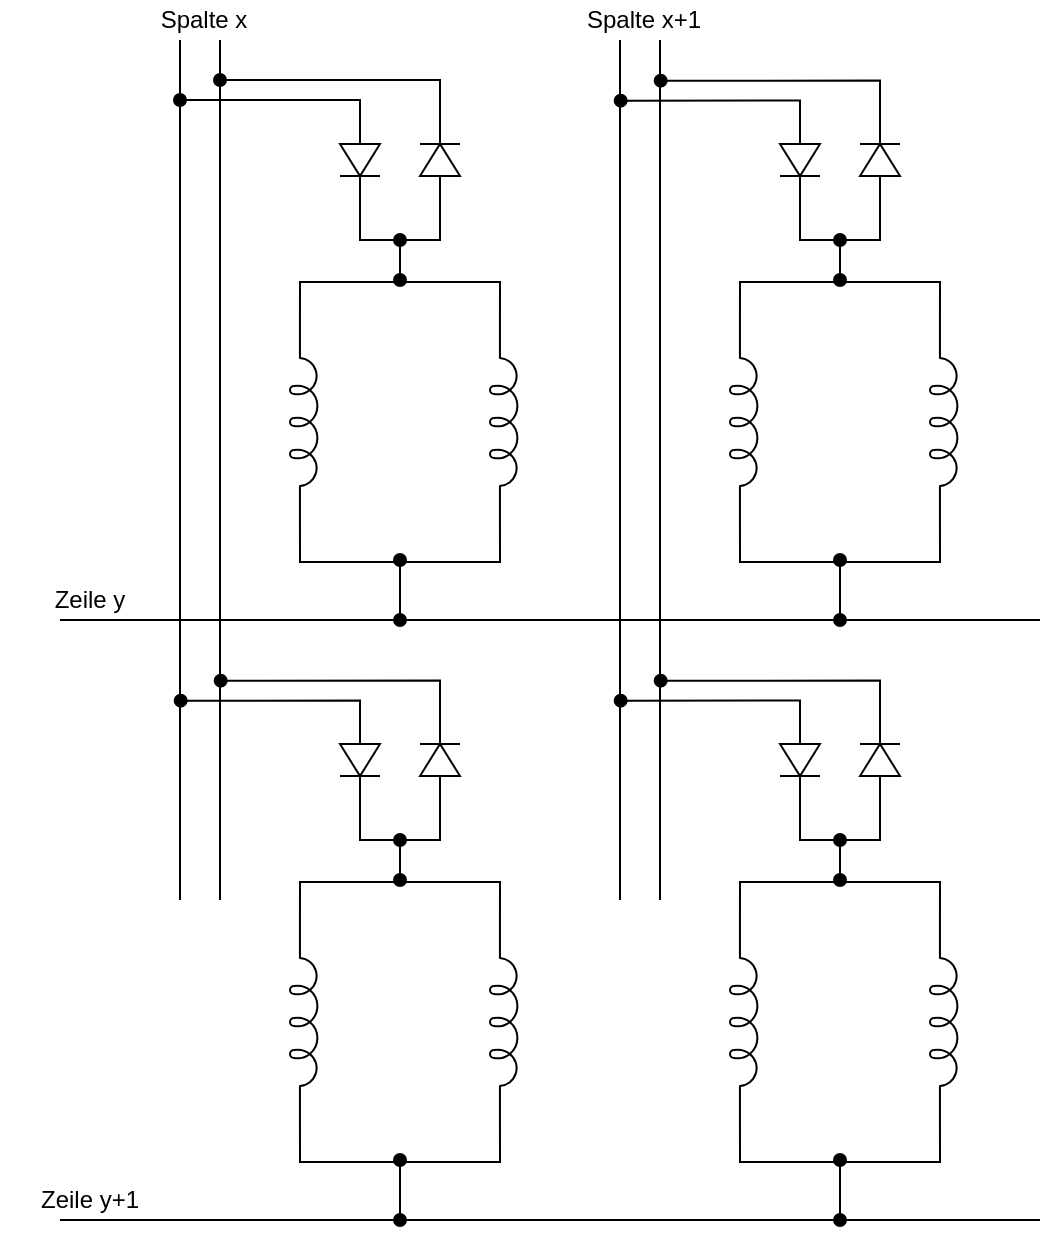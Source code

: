 <mxfile version="12.1.7" type="device" pages="1"><diagram name="Page-1" id="16e2658f-23c8-b752-8be9-c03fbebb8bbe"><mxGraphModel dx="723" dy="388" grid="1" gridSize="10" guides="1" tooltips="1" connect="1" arrows="1" fold="1" page="1" pageScale="1" pageWidth="1100" pageHeight="850" background="#ffffff" math="0" shadow="0"><root><mxCell id="0"/><mxCell id="1" parent="0"/><mxCell id="oVh_d_4n9tEhDx8Rd2dv-1" value="" style="pointerEvents=1;verticalLabelPosition=bottom;shadow=0;dashed=0;align=center;fillColor=#ffffff;html=1;verticalAlign=top;strokeWidth=1;shape=mxgraph.electrical.inductors.inductor_5;rotation=90;" vertex="1" parent="1"><mxGeometry x="112" y="214" width="100" height="14" as="geometry"/></mxCell><mxCell id="oVh_d_4n9tEhDx8Rd2dv-14" style="edgeStyle=orthogonalEdgeStyle;rounded=0;orthogonalLoop=1;jettySize=auto;html=1;exitX=1;exitY=0.645;exitDx=0;exitDy=0;exitPerimeter=0;entryX=1;entryY=0.645;entryDx=0;entryDy=0;entryPerimeter=0;endArrow=none;endFill=0;" edge="1" parent="1" source="oVh_d_4n9tEhDx8Rd2dv-2" target="oVh_d_4n9tEhDx8Rd2dv-1"><mxGeometry relative="1" as="geometry"/></mxCell><mxCell id="oVh_d_4n9tEhDx8Rd2dv-15" style="edgeStyle=orthogonalEdgeStyle;rounded=0;orthogonalLoop=1;jettySize=auto;html=1;exitX=0;exitY=0.645;exitDx=0;exitDy=0;exitPerimeter=0;entryX=0;entryY=0.645;entryDx=0;entryDy=0;entryPerimeter=0;endArrow=none;endFill=0;" edge="1" parent="1" source="oVh_d_4n9tEhDx8Rd2dv-2" target="oVh_d_4n9tEhDx8Rd2dv-1"><mxGeometry relative="1" as="geometry"/></mxCell><mxCell id="oVh_d_4n9tEhDx8Rd2dv-2" value="" style="pointerEvents=1;verticalLabelPosition=bottom;shadow=0;dashed=0;align=center;fillColor=#ffffff;html=1;verticalAlign=top;strokeWidth=1;shape=mxgraph.electrical.inductors.inductor_5;rotation=90;" vertex="1" parent="1"><mxGeometry x="212" y="214" width="100" height="14" as="geometry"/></mxCell><mxCell id="oVh_d_4n9tEhDx8Rd2dv-27" style="edgeStyle=orthogonalEdgeStyle;rounded=0;orthogonalLoop=1;jettySize=auto;html=1;exitX=1;exitY=0.5;exitDx=0;exitDy=0;exitPerimeter=0;startArrow=none;startFill=0;endArrow=oval;endFill=1;" edge="1" parent="1" source="oVh_d_4n9tEhDx8Rd2dv-3"><mxGeometry relative="1" as="geometry"><mxPoint x="120" y="50" as="targetPoint"/><Array as="points"><mxPoint x="230" y="50"/></Array></mxGeometry></mxCell><mxCell id="oVh_d_4n9tEhDx8Rd2dv-3" value="" style="pointerEvents=1;fillColor=#000000;verticalLabelPosition=bottom;shadow=0;dashed=0;align=center;fillColor=#ffffff;html=1;verticalAlign=top;strokeWidth=1;shape=mxgraph.electrical.diodes.diode;rotation=-90;" vertex="1" parent="1"><mxGeometry x="210" y="80" width="40" height="20" as="geometry"/></mxCell><mxCell id="oVh_d_4n9tEhDx8Rd2dv-6" style="edgeStyle=orthogonalEdgeStyle;rounded=0;orthogonalLoop=1;jettySize=auto;html=1;exitX=1;exitY=0.5;exitDx=0;exitDy=0;exitPerimeter=0;entryX=0;entryY=0.5;entryDx=0;entryDy=0;entryPerimeter=0;endArrow=none;endFill=0;" edge="1" parent="1" source="oVh_d_4n9tEhDx8Rd2dv-4" target="oVh_d_4n9tEhDx8Rd2dv-3"><mxGeometry relative="1" as="geometry"/></mxCell><mxCell id="oVh_d_4n9tEhDx8Rd2dv-26" style="edgeStyle=orthogonalEdgeStyle;rounded=0;orthogonalLoop=1;jettySize=auto;html=1;exitX=0;exitY=0.5;exitDx=0;exitDy=0;exitPerimeter=0;startArrow=none;startFill=0;endArrow=oval;endFill=1;" edge="1" parent="1" source="oVh_d_4n9tEhDx8Rd2dv-4"><mxGeometry relative="1" as="geometry"><mxPoint x="100" y="60" as="targetPoint"/><Array as="points"><mxPoint x="190" y="60"/></Array></mxGeometry></mxCell><mxCell id="oVh_d_4n9tEhDx8Rd2dv-4" value="" style="pointerEvents=1;fillColor=#000000;verticalLabelPosition=bottom;shadow=0;dashed=0;align=center;fillColor=#ffffff;html=1;verticalAlign=top;strokeWidth=1;shape=mxgraph.electrical.diodes.diode;rotation=90;" vertex="1" parent="1"><mxGeometry x="170" y="80" width="40" height="20" as="geometry"/></mxCell><mxCell id="oVh_d_4n9tEhDx8Rd2dv-16" value="" style="endArrow=oval;html=1;startArrow=oval;startFill=1;endFill=1;" edge="1" parent="1"><mxGeometry width="50" height="50" relative="1" as="geometry"><mxPoint x="210" y="150" as="sourcePoint"/><mxPoint x="210" y="130" as="targetPoint"/></mxGeometry></mxCell><mxCell id="oVh_d_4n9tEhDx8Rd2dv-17" value="" style="endArrow=none;html=1;" edge="1" parent="1"><mxGeometry width="50" height="50" relative="1" as="geometry"><mxPoint x="40" y="320" as="sourcePoint"/><mxPoint x="310" y="320" as="targetPoint"/></mxGeometry></mxCell><mxCell id="oVh_d_4n9tEhDx8Rd2dv-18" value="" style="endArrow=oval;html=1;startArrow=oval;startFill=1;endFill=1;" edge="1" parent="1"><mxGeometry width="50" height="50" relative="1" as="geometry"><mxPoint x="210" y="320" as="sourcePoint"/><mxPoint x="210" y="290" as="targetPoint"/></mxGeometry></mxCell><mxCell id="oVh_d_4n9tEhDx8Rd2dv-22" value="" style="endArrow=none;html=1;" edge="1" parent="1"><mxGeometry width="50" height="50" relative="1" as="geometry"><mxPoint x="100" y="330" as="sourcePoint"/><mxPoint x="100" y="30" as="targetPoint"/></mxGeometry></mxCell><mxCell id="oVh_d_4n9tEhDx8Rd2dv-23" value="" style="endArrow=none;html=1;" edge="1" parent="1"><mxGeometry width="50" height="50" relative="1" as="geometry"><mxPoint x="120" y="330" as="sourcePoint"/><mxPoint x="120" y="30" as="targetPoint"/></mxGeometry></mxCell><mxCell id="oVh_d_4n9tEhDx8Rd2dv-28" value="Spalte x" style="text;html=1;strokeColor=none;fillColor=none;align=center;verticalAlign=middle;whiteSpace=wrap;rounded=0;" vertex="1" parent="1"><mxGeometry x="67" y="10" width="90" height="20" as="geometry"/></mxCell><mxCell id="oVh_d_4n9tEhDx8Rd2dv-29" value="Zeile y" style="text;html=1;strokeColor=none;fillColor=none;align=center;verticalAlign=middle;whiteSpace=wrap;rounded=0;" vertex="1" parent="1"><mxGeometry x="10" y="300" width="90" height="20" as="geometry"/></mxCell><mxCell id="oVh_d_4n9tEhDx8Rd2dv-30" value="" style="pointerEvents=1;verticalLabelPosition=bottom;shadow=0;dashed=0;align=center;fillColor=#ffffff;html=1;verticalAlign=top;strokeWidth=1;shape=mxgraph.electrical.inductors.inductor_5;rotation=90;" vertex="1" parent="1"><mxGeometry x="332" y="214" width="100" height="14" as="geometry"/></mxCell><mxCell id="oVh_d_4n9tEhDx8Rd2dv-31" style="edgeStyle=orthogonalEdgeStyle;rounded=0;orthogonalLoop=1;jettySize=auto;html=1;exitX=1;exitY=0.645;exitDx=0;exitDy=0;exitPerimeter=0;entryX=1;entryY=0.645;entryDx=0;entryDy=0;entryPerimeter=0;endArrow=none;endFill=0;" edge="1" parent="1" source="oVh_d_4n9tEhDx8Rd2dv-33" target="oVh_d_4n9tEhDx8Rd2dv-30"><mxGeometry relative="1" as="geometry"/></mxCell><mxCell id="oVh_d_4n9tEhDx8Rd2dv-32" style="edgeStyle=orthogonalEdgeStyle;rounded=0;orthogonalLoop=1;jettySize=auto;html=1;exitX=0;exitY=0.645;exitDx=0;exitDy=0;exitPerimeter=0;entryX=0;entryY=0.645;entryDx=0;entryDy=0;entryPerimeter=0;endArrow=none;endFill=0;" edge="1" parent="1" source="oVh_d_4n9tEhDx8Rd2dv-33" target="oVh_d_4n9tEhDx8Rd2dv-30"><mxGeometry relative="1" as="geometry"/></mxCell><mxCell id="oVh_d_4n9tEhDx8Rd2dv-33" value="" style="pointerEvents=1;verticalLabelPosition=bottom;shadow=0;dashed=0;align=center;fillColor=#ffffff;html=1;verticalAlign=top;strokeWidth=1;shape=mxgraph.electrical.inductors.inductor_5;rotation=90;" vertex="1" parent="1"><mxGeometry x="432" y="214" width="100" height="14" as="geometry"/></mxCell><mxCell id="oVh_d_4n9tEhDx8Rd2dv-34" style="edgeStyle=orthogonalEdgeStyle;rounded=0;orthogonalLoop=1;jettySize=auto;html=1;exitX=1;exitY=0.5;exitDx=0;exitDy=0;exitPerimeter=0;startArrow=none;startFill=0;endArrow=oval;endFill=1;" edge="1" parent="1" source="oVh_d_4n9tEhDx8Rd2dv-35"><mxGeometry relative="1" as="geometry"><mxPoint x="340.333" y="50.333" as="targetPoint"/><Array as="points"><mxPoint x="450" y="50"/></Array></mxGeometry></mxCell><mxCell id="oVh_d_4n9tEhDx8Rd2dv-35" value="" style="pointerEvents=1;fillColor=#000000;verticalLabelPosition=bottom;shadow=0;dashed=0;align=center;fillColor=#ffffff;html=1;verticalAlign=top;strokeWidth=1;shape=mxgraph.electrical.diodes.diode;rotation=-90;" vertex="1" parent="1"><mxGeometry x="430" y="80" width="40" height="20" as="geometry"/></mxCell><mxCell id="oVh_d_4n9tEhDx8Rd2dv-36" style="edgeStyle=orthogonalEdgeStyle;rounded=0;orthogonalLoop=1;jettySize=auto;html=1;exitX=1;exitY=0.5;exitDx=0;exitDy=0;exitPerimeter=0;entryX=0;entryY=0.5;entryDx=0;entryDy=0;entryPerimeter=0;endArrow=none;endFill=0;" edge="1" parent="1" source="oVh_d_4n9tEhDx8Rd2dv-38" target="oVh_d_4n9tEhDx8Rd2dv-35"><mxGeometry relative="1" as="geometry"/></mxCell><mxCell id="oVh_d_4n9tEhDx8Rd2dv-37" style="edgeStyle=orthogonalEdgeStyle;rounded=0;orthogonalLoop=1;jettySize=auto;html=1;exitX=0;exitY=0.5;exitDx=0;exitDy=0;exitPerimeter=0;startArrow=none;startFill=0;endArrow=oval;endFill=1;" edge="1" parent="1" source="oVh_d_4n9tEhDx8Rd2dv-38"><mxGeometry relative="1" as="geometry"><mxPoint x="320.333" y="60.333" as="targetPoint"/><Array as="points"><mxPoint x="410" y="60"/></Array></mxGeometry></mxCell><mxCell id="oVh_d_4n9tEhDx8Rd2dv-38" value="" style="pointerEvents=1;fillColor=#000000;verticalLabelPosition=bottom;shadow=0;dashed=0;align=center;fillColor=#ffffff;html=1;verticalAlign=top;strokeWidth=1;shape=mxgraph.electrical.diodes.diode;rotation=90;" vertex="1" parent="1"><mxGeometry x="390" y="80" width="40" height="20" as="geometry"/></mxCell><mxCell id="oVh_d_4n9tEhDx8Rd2dv-39" value="" style="endArrow=oval;html=1;startArrow=oval;startFill=1;endFill=1;" edge="1" parent="1"><mxGeometry width="50" height="50" relative="1" as="geometry"><mxPoint x="430" y="150" as="sourcePoint"/><mxPoint x="430" y="130" as="targetPoint"/></mxGeometry></mxCell><mxCell id="oVh_d_4n9tEhDx8Rd2dv-40" value="" style="endArrow=none;html=1;" edge="1" parent="1"><mxGeometry width="50" height="50" relative="1" as="geometry"><mxPoint x="260" y="320" as="sourcePoint"/><mxPoint x="530" y="320" as="targetPoint"/></mxGeometry></mxCell><mxCell id="oVh_d_4n9tEhDx8Rd2dv-41" value="" style="endArrow=oval;html=1;startArrow=oval;startFill=1;endFill=1;" edge="1" parent="1"><mxGeometry width="50" height="50" relative="1" as="geometry"><mxPoint x="430" y="320" as="sourcePoint"/><mxPoint x="430" y="290" as="targetPoint"/></mxGeometry></mxCell><mxCell id="oVh_d_4n9tEhDx8Rd2dv-42" value="" style="endArrow=none;html=1;" edge="1" parent="1"><mxGeometry width="50" height="50" relative="1" as="geometry"><mxPoint x="320" y="330" as="sourcePoint"/><mxPoint x="320" y="30" as="targetPoint"/></mxGeometry></mxCell><mxCell id="oVh_d_4n9tEhDx8Rd2dv-43" value="" style="endArrow=none;html=1;" edge="1" parent="1"><mxGeometry width="50" height="50" relative="1" as="geometry"><mxPoint x="340" y="330" as="sourcePoint"/><mxPoint x="340" y="30" as="targetPoint"/></mxGeometry></mxCell><mxCell id="oVh_d_4n9tEhDx8Rd2dv-44" value="Spalte x+1" style="text;html=1;strokeColor=none;fillColor=none;align=center;verticalAlign=middle;whiteSpace=wrap;rounded=0;" vertex="1" parent="1"><mxGeometry x="287" y="10" width="90" height="20" as="geometry"/></mxCell><mxCell id="oVh_d_4n9tEhDx8Rd2dv-46" value="" style="pointerEvents=1;verticalLabelPosition=bottom;shadow=0;dashed=0;align=center;fillColor=#ffffff;html=1;verticalAlign=top;strokeWidth=1;shape=mxgraph.electrical.inductors.inductor_5;rotation=90;" vertex="1" parent="1"><mxGeometry x="112" y="514" width="100" height="14" as="geometry"/></mxCell><mxCell id="oVh_d_4n9tEhDx8Rd2dv-47" style="edgeStyle=orthogonalEdgeStyle;rounded=0;orthogonalLoop=1;jettySize=auto;html=1;exitX=1;exitY=0.645;exitDx=0;exitDy=0;exitPerimeter=0;entryX=1;entryY=0.645;entryDx=0;entryDy=0;entryPerimeter=0;endArrow=none;endFill=0;" edge="1" parent="1" source="oVh_d_4n9tEhDx8Rd2dv-49" target="oVh_d_4n9tEhDx8Rd2dv-46"><mxGeometry relative="1" as="geometry"/></mxCell><mxCell id="oVh_d_4n9tEhDx8Rd2dv-48" style="edgeStyle=orthogonalEdgeStyle;rounded=0;orthogonalLoop=1;jettySize=auto;html=1;exitX=0;exitY=0.645;exitDx=0;exitDy=0;exitPerimeter=0;entryX=0;entryY=0.645;entryDx=0;entryDy=0;entryPerimeter=0;endArrow=none;endFill=0;" edge="1" parent="1" source="oVh_d_4n9tEhDx8Rd2dv-49" target="oVh_d_4n9tEhDx8Rd2dv-46"><mxGeometry relative="1" as="geometry"/></mxCell><mxCell id="oVh_d_4n9tEhDx8Rd2dv-49" value="" style="pointerEvents=1;verticalLabelPosition=bottom;shadow=0;dashed=0;align=center;fillColor=#ffffff;html=1;verticalAlign=top;strokeWidth=1;shape=mxgraph.electrical.inductors.inductor_5;rotation=90;" vertex="1" parent="1"><mxGeometry x="212" y="514" width="100" height="14" as="geometry"/></mxCell><mxCell id="oVh_d_4n9tEhDx8Rd2dv-50" style="edgeStyle=orthogonalEdgeStyle;rounded=0;orthogonalLoop=1;jettySize=auto;html=1;exitX=1;exitY=0.5;exitDx=0;exitDy=0;exitPerimeter=0;startArrow=none;startFill=0;endArrow=oval;endFill=1;" edge="1" parent="1" source="oVh_d_4n9tEhDx8Rd2dv-51"><mxGeometry relative="1" as="geometry"><mxPoint x="120.333" y="350.333" as="targetPoint"/><Array as="points"><mxPoint x="230" y="350"/></Array></mxGeometry></mxCell><mxCell id="oVh_d_4n9tEhDx8Rd2dv-51" value="" style="pointerEvents=1;fillColor=#000000;verticalLabelPosition=bottom;shadow=0;dashed=0;align=center;fillColor=#ffffff;html=1;verticalAlign=top;strokeWidth=1;shape=mxgraph.electrical.diodes.diode;rotation=-90;" vertex="1" parent="1"><mxGeometry x="210" y="380" width="40" height="20" as="geometry"/></mxCell><mxCell id="oVh_d_4n9tEhDx8Rd2dv-52" style="edgeStyle=orthogonalEdgeStyle;rounded=0;orthogonalLoop=1;jettySize=auto;html=1;exitX=1;exitY=0.5;exitDx=0;exitDy=0;exitPerimeter=0;entryX=0;entryY=0.5;entryDx=0;entryDy=0;entryPerimeter=0;endArrow=none;endFill=0;" edge="1" parent="1" source="oVh_d_4n9tEhDx8Rd2dv-54" target="oVh_d_4n9tEhDx8Rd2dv-51"><mxGeometry relative="1" as="geometry"/></mxCell><mxCell id="oVh_d_4n9tEhDx8Rd2dv-53" style="edgeStyle=orthogonalEdgeStyle;rounded=0;orthogonalLoop=1;jettySize=auto;html=1;exitX=0;exitY=0.5;exitDx=0;exitDy=0;exitPerimeter=0;startArrow=none;startFill=0;endArrow=oval;endFill=1;" edge="1" parent="1" source="oVh_d_4n9tEhDx8Rd2dv-54"><mxGeometry relative="1" as="geometry"><mxPoint x="100.333" y="360.333" as="targetPoint"/><Array as="points"><mxPoint x="190" y="360"/></Array></mxGeometry></mxCell><mxCell id="oVh_d_4n9tEhDx8Rd2dv-54" value="" style="pointerEvents=1;fillColor=#000000;verticalLabelPosition=bottom;shadow=0;dashed=0;align=center;fillColor=#ffffff;html=1;verticalAlign=top;strokeWidth=1;shape=mxgraph.electrical.diodes.diode;rotation=90;" vertex="1" parent="1"><mxGeometry x="170" y="380" width="40" height="20" as="geometry"/></mxCell><mxCell id="oVh_d_4n9tEhDx8Rd2dv-55" value="" style="endArrow=oval;html=1;startArrow=oval;startFill=1;endFill=1;" edge="1" parent="1"><mxGeometry width="50" height="50" relative="1" as="geometry"><mxPoint x="210" y="450" as="sourcePoint"/><mxPoint x="210" y="430" as="targetPoint"/></mxGeometry></mxCell><mxCell id="oVh_d_4n9tEhDx8Rd2dv-56" value="" style="endArrow=none;html=1;" edge="1" parent="1"><mxGeometry width="50" height="50" relative="1" as="geometry"><mxPoint x="40" y="620" as="sourcePoint"/><mxPoint x="310" y="620" as="targetPoint"/></mxGeometry></mxCell><mxCell id="oVh_d_4n9tEhDx8Rd2dv-57" value="" style="endArrow=oval;html=1;startArrow=oval;startFill=1;endFill=1;" edge="1" parent="1"><mxGeometry width="50" height="50" relative="1" as="geometry"><mxPoint x="210" y="620" as="sourcePoint"/><mxPoint x="210" y="590" as="targetPoint"/></mxGeometry></mxCell><mxCell id="oVh_d_4n9tEhDx8Rd2dv-58" value="" style="endArrow=none;html=1;" edge="1" parent="1"><mxGeometry width="50" height="50" relative="1" as="geometry"><mxPoint x="100" y="460" as="sourcePoint"/><mxPoint x="100" y="330" as="targetPoint"/></mxGeometry></mxCell><mxCell id="oVh_d_4n9tEhDx8Rd2dv-59" value="" style="endArrow=none;html=1;" edge="1" parent="1"><mxGeometry width="50" height="50" relative="1" as="geometry"><mxPoint x="120" y="460" as="sourcePoint"/><mxPoint x="120" y="330" as="targetPoint"/></mxGeometry></mxCell><mxCell id="oVh_d_4n9tEhDx8Rd2dv-61" value="Zeile y+1" style="text;html=1;strokeColor=none;fillColor=none;align=center;verticalAlign=middle;whiteSpace=wrap;rounded=0;" vertex="1" parent="1"><mxGeometry x="10" y="600" width="90" height="20" as="geometry"/></mxCell><mxCell id="oVh_d_4n9tEhDx8Rd2dv-62" value="" style="pointerEvents=1;verticalLabelPosition=bottom;shadow=0;dashed=0;align=center;fillColor=#ffffff;html=1;verticalAlign=top;strokeWidth=1;shape=mxgraph.electrical.inductors.inductor_5;rotation=90;" vertex="1" parent="1"><mxGeometry x="332" y="514" width="100" height="14" as="geometry"/></mxCell><mxCell id="oVh_d_4n9tEhDx8Rd2dv-63" style="edgeStyle=orthogonalEdgeStyle;rounded=0;orthogonalLoop=1;jettySize=auto;html=1;exitX=1;exitY=0.645;exitDx=0;exitDy=0;exitPerimeter=0;entryX=1;entryY=0.645;entryDx=0;entryDy=0;entryPerimeter=0;endArrow=none;endFill=0;" edge="1" parent="1" source="oVh_d_4n9tEhDx8Rd2dv-65" target="oVh_d_4n9tEhDx8Rd2dv-62"><mxGeometry relative="1" as="geometry"/></mxCell><mxCell id="oVh_d_4n9tEhDx8Rd2dv-64" style="edgeStyle=orthogonalEdgeStyle;rounded=0;orthogonalLoop=1;jettySize=auto;html=1;exitX=0;exitY=0.645;exitDx=0;exitDy=0;exitPerimeter=0;entryX=0;entryY=0.645;entryDx=0;entryDy=0;entryPerimeter=0;endArrow=none;endFill=0;" edge="1" parent="1" source="oVh_d_4n9tEhDx8Rd2dv-65" target="oVh_d_4n9tEhDx8Rd2dv-62"><mxGeometry relative="1" as="geometry"/></mxCell><mxCell id="oVh_d_4n9tEhDx8Rd2dv-65" value="" style="pointerEvents=1;verticalLabelPosition=bottom;shadow=0;dashed=0;align=center;fillColor=#ffffff;html=1;verticalAlign=top;strokeWidth=1;shape=mxgraph.electrical.inductors.inductor_5;rotation=90;" vertex="1" parent="1"><mxGeometry x="432" y="514" width="100" height="14" as="geometry"/></mxCell><mxCell id="oVh_d_4n9tEhDx8Rd2dv-66" style="edgeStyle=orthogonalEdgeStyle;rounded=0;orthogonalLoop=1;jettySize=auto;html=1;exitX=1;exitY=0.5;exitDx=0;exitDy=0;exitPerimeter=0;startArrow=none;startFill=0;endArrow=oval;endFill=1;" edge="1" parent="1" source="oVh_d_4n9tEhDx8Rd2dv-67"><mxGeometry relative="1" as="geometry"><mxPoint x="340.333" y="350.333" as="targetPoint"/><Array as="points"><mxPoint x="450" y="350"/></Array></mxGeometry></mxCell><mxCell id="oVh_d_4n9tEhDx8Rd2dv-67" value="" style="pointerEvents=1;fillColor=#000000;verticalLabelPosition=bottom;shadow=0;dashed=0;align=center;fillColor=#ffffff;html=1;verticalAlign=top;strokeWidth=1;shape=mxgraph.electrical.diodes.diode;rotation=-90;" vertex="1" parent="1"><mxGeometry x="430" y="380" width="40" height="20" as="geometry"/></mxCell><mxCell id="oVh_d_4n9tEhDx8Rd2dv-68" style="edgeStyle=orthogonalEdgeStyle;rounded=0;orthogonalLoop=1;jettySize=auto;html=1;exitX=1;exitY=0.5;exitDx=0;exitDy=0;exitPerimeter=0;entryX=0;entryY=0.5;entryDx=0;entryDy=0;entryPerimeter=0;endArrow=none;endFill=0;" edge="1" parent="1" source="oVh_d_4n9tEhDx8Rd2dv-70" target="oVh_d_4n9tEhDx8Rd2dv-67"><mxGeometry relative="1" as="geometry"/></mxCell><mxCell id="oVh_d_4n9tEhDx8Rd2dv-69" style="edgeStyle=orthogonalEdgeStyle;rounded=0;orthogonalLoop=1;jettySize=auto;html=1;exitX=0;exitY=0.5;exitDx=0;exitDy=0;exitPerimeter=0;startArrow=none;startFill=0;endArrow=oval;endFill=1;" edge="1" parent="1" source="oVh_d_4n9tEhDx8Rd2dv-70"><mxGeometry relative="1" as="geometry"><mxPoint x="320.333" y="360.333" as="targetPoint"/><Array as="points"><mxPoint x="410" y="360"/></Array></mxGeometry></mxCell><mxCell id="oVh_d_4n9tEhDx8Rd2dv-70" value="" style="pointerEvents=1;fillColor=#000000;verticalLabelPosition=bottom;shadow=0;dashed=0;align=center;fillColor=#ffffff;html=1;verticalAlign=top;strokeWidth=1;shape=mxgraph.electrical.diodes.diode;rotation=90;" vertex="1" parent="1"><mxGeometry x="390" y="380" width="40" height="20" as="geometry"/></mxCell><mxCell id="oVh_d_4n9tEhDx8Rd2dv-71" value="" style="endArrow=oval;html=1;startArrow=oval;startFill=1;endFill=1;" edge="1" parent="1"><mxGeometry width="50" height="50" relative="1" as="geometry"><mxPoint x="430" y="450" as="sourcePoint"/><mxPoint x="430" y="430" as="targetPoint"/></mxGeometry></mxCell><mxCell id="oVh_d_4n9tEhDx8Rd2dv-72" value="" style="endArrow=none;html=1;" edge="1" parent="1"><mxGeometry width="50" height="50" relative="1" as="geometry"><mxPoint x="260" y="620" as="sourcePoint"/><mxPoint x="530" y="620" as="targetPoint"/></mxGeometry></mxCell><mxCell id="oVh_d_4n9tEhDx8Rd2dv-73" value="" style="endArrow=oval;html=1;startArrow=oval;startFill=1;endFill=1;" edge="1" parent="1"><mxGeometry width="50" height="50" relative="1" as="geometry"><mxPoint x="430" y="620" as="sourcePoint"/><mxPoint x="430" y="590" as="targetPoint"/></mxGeometry></mxCell><mxCell id="oVh_d_4n9tEhDx8Rd2dv-74" value="" style="endArrow=none;html=1;" edge="1" parent="1"><mxGeometry width="50" height="50" relative="1" as="geometry"><mxPoint x="320" y="460" as="sourcePoint"/><mxPoint x="320" y="330" as="targetPoint"/></mxGeometry></mxCell><mxCell id="oVh_d_4n9tEhDx8Rd2dv-75" value="" style="endArrow=none;html=1;" edge="1" parent="1"><mxGeometry width="50" height="50" relative="1" as="geometry"><mxPoint x="340" y="460" as="sourcePoint"/><mxPoint x="340" y="330" as="targetPoint"/></mxGeometry></mxCell></root></mxGraphModel></diagram></mxfile>
